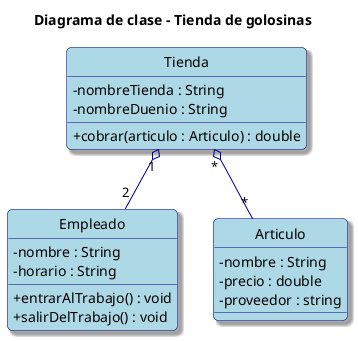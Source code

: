 @startuml
hide circle
skinparam classAttributeIconSize 0
skinparam backgroundColor White
skinparam RoundCorner 10
skinparam Shadowing true

skinparam class {
    ArrowColor DarkBlue
    BackgroundColor LightBlue
    BorderColor DarkBlue
}

skinparam note {
    BackgroundColor LightYellow
    BorderColor DarkBlue
}

title Diagrama de clase - Tienda de golosinas

class Tienda {
    - nombreTienda : String
    - nombreDuenio : String
    + cobrar(articulo : Articulo) : double
}

class Empleado {
    - nombre : String
    - horario : String
    + entrarAlTrabajo() : void
    + salirDelTrabajo() : void
}

class Articulo {
    - nombre : String
    - precio : double
    - proveedor : string

}

Tienda "1" o-- "2" Empleado
Tienda "*" o-- "*" Articulo
@enduml